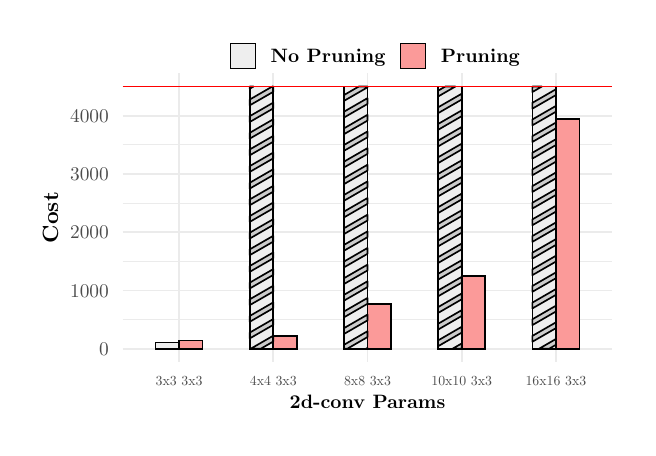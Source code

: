 % Created by tikzDevice version 0.12.4 on 2023-04-16 13:13:20
% !TEX encoding = UTF-8 Unicode
\begin{tikzpicture}[x=1pt,y=1pt]
\definecolor{fillColor}{RGB}{255,255,255}
\path[use as bounding box,fill=fillColor,fill opacity=0.00] (0,0) rectangle (216.81,144.54);
\begin{scope}
\path[clip] ( 34.27, 23.81) rectangle (211.31,128.01);
\definecolor{drawColor}{gray}{0.92}

\path[draw=drawColor,line width= 0.3pt,line join=round] ( 34.27, 39.07) --
	(211.31, 39.07);

\path[draw=drawColor,line width= 0.3pt,line join=round] ( 34.27, 60.12) --
	(211.31, 60.12);

\path[draw=drawColor,line width= 0.3pt,line join=round] ( 34.27, 81.17) --
	(211.31, 81.17);

\path[draw=drawColor,line width= 0.3pt,line join=round] ( 34.27,102.22) --
	(211.31,102.22);

\path[draw=drawColor,line width= 0.3pt,line join=round] ( 34.27,123.27) --
	(211.31,123.27);

\path[draw=drawColor,line width= 0.6pt,line join=round] ( 34.27, 28.54) --
	(211.31, 28.54);

\path[draw=drawColor,line width= 0.6pt,line join=round] ( 34.27, 49.59) --
	(211.31, 49.59);

\path[draw=drawColor,line width= 0.6pt,line join=round] ( 34.27, 70.64) --
	(211.31, 70.64);

\path[draw=drawColor,line width= 0.6pt,line join=round] ( 34.27, 91.69) --
	(211.31, 91.69);

\path[draw=drawColor,line width= 0.6pt,line join=round] ( 34.27,112.74) --
	(211.31,112.74);

\path[draw=drawColor,line width= 0.6pt,line join=round] ( 54.70, 23.81) --
	( 54.70,128.01);

\path[draw=drawColor,line width= 0.6pt,line join=round] ( 88.75, 23.81) --
	( 88.75,128.01);

\path[draw=drawColor,line width= 0.6pt,line join=round] (122.79, 23.81) --
	(122.79,128.01);

\path[draw=drawColor,line width= 0.6pt,line join=round] (156.84, 23.81) --
	(156.84,128.01);

\path[draw=drawColor,line width= 0.6pt,line join=round] (190.88, 23.81) --
	(190.88,128.01);
\definecolor{fillColor}{RGB}{238,238,238}

\path[fill=fillColor] ( 46.19, 28.54) rectangle ( 54.70, 30.75);
\definecolor{fillColor}{RGB}{251,154,153}

\path[fill=fillColor] ( 54.70, 28.54) rectangle ( 63.21, 31.55);
\definecolor{fillColor}{RGB}{238,238,238}

\path[fill=fillColor] ( 80.23, 28.54) rectangle ( 88.75,123.27);
\definecolor{fillColor}{RGB}{251,154,153}

\path[fill=fillColor] ( 88.75, 28.54) rectangle ( 97.26, 33.07);
\definecolor{fillColor}{RGB}{238,238,238}

\path[fill=fillColor] (114.28, 28.54) rectangle (122.79,123.27);
\definecolor{fillColor}{RGB}{251,154,153}

\path[fill=fillColor] (122.79, 28.54) rectangle (131.30, 44.73);
\definecolor{fillColor}{RGB}{238,238,238}

\path[fill=fillColor] (148.33, 28.54) rectangle (156.84,123.27);
\definecolor{fillColor}{RGB}{251,154,153}

\path[fill=fillColor] (156.84, 28.54) rectangle (165.35, 54.84);
\definecolor{fillColor}{RGB}{238,238,238}

\path[fill=fillColor] (182.37, 28.54) rectangle (190.88,123.27);
\definecolor{fillColor}{RGB}{251,154,153}

\path[fill=fillColor] (190.88, 28.54) rectangle (199.39,111.48);
\definecolor{drawColor}{RGB}{0,0,0}
\definecolor{fillColor}{gray}{0.80}

\path[draw=drawColor,line width= 0.6pt,line join=round,line cap=rect,fill=fillColor] ( 88.75, 33.24) --
	( 88.75, 31.13) --
	( 84.26, 28.54) --
	( 80.61, 28.54) --
	( 88.75, 33.24) --
	cycle;

\path[draw=drawColor,line width= 0.6pt,line join=round,line cap=rect,fill=fillColor] ( 88.75, 39.26) --
	( 88.75, 37.15) --
	( 80.23, 32.24) --
	( 80.23, 34.34) --
	( 88.75, 39.26) --
	cycle;

\path[draw=drawColor,line width= 0.6pt,line join=round,line cap=rect,fill=fillColor] ( 88.75, 45.27) --
	( 88.75, 43.17) --
	( 80.23, 38.25) --
	( 80.23, 40.36) --
	( 88.75, 45.27) --
	cycle;

\path[draw=drawColor,line width= 0.6pt,line join=round,line cap=rect,fill=fillColor] ( 88.75, 51.29) --
	( 88.75, 49.18) --
	( 80.23, 44.27) --
	( 80.23, 46.37) --
	( 88.75, 51.29) --
	cycle;

\path[draw=drawColor,line width= 0.6pt,line join=round,line cap=rect,fill=fillColor] ( 88.75, 57.30) --
	( 88.75, 55.20) --
	( 80.23, 50.28) --
	( 80.23, 52.39) --
	( 88.75, 57.30) --
	cycle;

\path[draw=drawColor,line width= 0.6pt,line join=round,line cap=rect,fill=fillColor] ( 88.75, 63.32) --
	( 88.75, 61.21) --
	( 80.23, 56.30) --
	( 80.23, 58.41) --
	( 88.75, 63.32) --
	cycle;

\path[draw=drawColor,line width= 0.6pt,line join=round,line cap=rect,fill=fillColor] ( 88.75, 69.34) --
	( 88.75, 67.23) --
	( 80.23, 62.32) --
	( 80.23, 64.42) --
	( 88.75, 69.34) --
	cycle;

\path[draw=drawColor,line width= 0.6pt,line join=round,line cap=rect,fill=fillColor] ( 88.75, 75.35) --
	( 88.75, 73.25) --
	( 80.23, 68.33) --
	( 80.23, 70.44) --
	( 88.75, 75.35) --
	cycle;

\path[draw=drawColor,line width= 0.6pt,line join=round,line cap=rect,fill=fillColor] ( 88.75, 81.37) --
	( 88.75, 79.26) --
	( 80.23, 74.35) --
	( 80.23, 76.45) --
	( 88.75, 81.37) --
	cycle;

\path[draw=drawColor,line width= 0.6pt,line join=round,line cap=rect,fill=fillColor] ( 88.75, 87.38) --
	( 88.75, 85.28) --
	( 80.23, 80.36) --
	( 80.23, 82.47) --
	( 88.75, 87.38) --
	cycle;

\path[draw=drawColor,line width= 0.6pt,line join=round,line cap=rect,fill=fillColor] ( 88.75, 93.40) --
	( 88.75, 91.29) --
	( 80.23, 86.38) --
	( 80.23, 88.48) --
	( 88.75, 93.40) --
	cycle;

\path[draw=drawColor,line width= 0.6pt,line join=round,line cap=rect,fill=fillColor] ( 88.75, 99.41) --
	( 88.75, 97.31) --
	( 80.23, 92.40) --
	( 80.23, 94.50) --
	( 88.75, 99.41) --
	cycle;

\path[draw=drawColor,line width= 0.6pt,line join=round,line cap=rect,fill=fillColor] ( 88.75,105.43) --
	( 88.75,103.33) --
	( 80.23, 98.41) --
	( 80.23,100.52) --
	( 88.75,105.43) --
	cycle;

\path[draw=drawColor,line width= 0.6pt,line join=round,line cap=rect,fill=fillColor] ( 88.75,111.45) --
	( 88.75,109.34) --
	( 80.23,104.43) --
	( 80.23,106.53) --
	( 88.75,111.45) --
	cycle;

\path[draw=drawColor,line width= 0.6pt,line join=round,line cap=rect,fill=fillColor] ( 88.75,117.46) --
	( 88.75,115.36) --
	( 80.23,110.44) --
	( 80.23,112.55) --
	( 88.75,117.46) --
	cycle;

\path[draw=drawColor,line width= 0.6pt,line join=round,line cap=rect,fill=fillColor] ( 88.38,123.27) --
	( 88.75,123.27) --
	( 88.75,121.37) --
	( 80.23,116.46) --
	( 80.23,118.56) --
	( 88.38,123.27) --
	cycle;

\path[draw=drawColor,line width= 0.6pt,line join=round,line cap=rect,fill=fillColor] ( 80.23,122.47) --
	( 80.23,123.27) --
	( 81.61,123.27) --
	( 80.23,122.47) --
	cycle;

\path[draw=drawColor,line width= 0.6pt,line join=round,line cap=rect,fill=fillColor] (122.79, 28.83) --
	(122.79, 28.54) --
	(122.29, 28.54) --
	(122.79, 28.83) --
	cycle;

\path[draw=drawColor,line width= 0.6pt,line join=round,line cap=rect,fill=fillColor] (122.79, 34.85) --
	(122.79, 32.74) --
	(115.52, 28.54) --
	(114.28, 28.54) --
	(114.28, 29.93) --
	(122.79, 34.85) --
	cycle;

\path[draw=drawColor,line width= 0.6pt,line join=round,line cap=rect,fill=fillColor] (122.79, 40.86) --
	(122.79, 38.76) --
	(114.28, 33.84) --
	(114.28, 35.95) --
	(122.79, 40.86) --
	cycle;

\path[draw=drawColor,line width= 0.6pt,line join=round,line cap=rect,fill=fillColor] (122.79, 46.88) --
	(122.79, 44.77) --
	(114.28, 39.86) --
	(114.28, 41.97) --
	(122.79, 46.88) --
	cycle;

\path[draw=drawColor,line width= 0.6pt,line join=round,line cap=rect,fill=fillColor] (122.79, 52.90) --
	(122.79, 50.79) --
	(114.28, 45.88) --
	(114.28, 47.98) --
	(122.79, 52.90) --
	cycle;

\path[draw=drawColor,line width= 0.6pt,line join=round,line cap=rect,fill=fillColor] (122.79, 58.91) --
	(122.79, 56.81) --
	(114.28, 51.89) --
	(114.28, 54.00) --
	(122.79, 58.91) --
	cycle;

\path[draw=drawColor,line width= 0.6pt,line join=round,line cap=rect,fill=fillColor] (122.79, 64.93) --
	(122.79, 62.82) --
	(114.28, 57.91) --
	(114.28, 60.01) --
	(122.79, 64.93) --
	cycle;

\path[draw=drawColor,line width= 0.6pt,line join=round,line cap=rect,fill=fillColor] (122.79, 70.94) --
	(122.79, 68.84) --
	(114.28, 63.92) --
	(114.28, 66.03) --
	(122.79, 70.94) --
	cycle;

\path[draw=drawColor,line width= 0.6pt,line join=round,line cap=rect,fill=fillColor] (122.79, 76.96) --
	(122.79, 74.85) --
	(114.28, 69.94) --
	(114.28, 72.05) --
	(122.79, 76.96) --
	cycle;

\path[draw=drawColor,line width= 0.6pt,line join=round,line cap=rect,fill=fillColor] (122.79, 82.98) --
	(122.79, 80.87) --
	(114.28, 75.96) --
	(114.28, 78.06) --
	(122.79, 82.98) --
	cycle;

\path[draw=drawColor,line width= 0.6pt,line join=round,line cap=rect,fill=fillColor] (122.79, 88.99) --
	(122.79, 86.89) --
	(114.28, 81.97) --
	(114.28, 84.08) --
	(122.79, 88.99) --
	cycle;

\path[draw=drawColor,line width= 0.6pt,line join=round,line cap=rect,fill=fillColor] (122.79, 95.01) --
	(122.79, 92.90) --
	(114.28, 87.99) --
	(114.28, 90.09) --
	(122.79, 95.01) --
	cycle;

\path[draw=drawColor,line width= 0.6pt,line join=round,line cap=rect,fill=fillColor] (122.79,101.02) --
	(122.79, 98.92) --
	(114.28, 94.00) --
	(114.28, 96.11) --
	(122.79,101.02) --
	cycle;

\path[draw=drawColor,line width= 0.6pt,line join=round,line cap=rect,fill=fillColor] (122.79,107.04) --
	(122.79,104.93) --
	(114.28,100.02) --
	(114.28,102.13) --
	(122.79,107.04) --
	cycle;

\path[draw=drawColor,line width= 0.6pt,line join=round,line cap=rect,fill=fillColor] (122.79,113.06) --
	(122.79,110.95) --
	(114.28,106.04) --
	(114.28,108.14) --
	(122.79,113.06) --
	cycle;

\path[draw=drawColor,line width= 0.6pt,line join=round,line cap=rect,fill=fillColor] (122.79,119.07) --
	(122.79,116.97) --
	(114.28,112.05) --
	(114.28,114.16) --
	(122.79,119.07) --
	cycle;

\path[draw=drawColor,line width= 0.6pt,line join=round,line cap=rect,fill=fillColor] (119.64,123.27) --
	(122.79,123.27) --
	(122.79,122.98) --
	(114.28,118.07) --
	(114.28,120.17) --
	(119.64,123.27) --
	cycle;

\path[draw=drawColor,line width= 0.6pt,line join=round,line cap=rect,fill=fillColor] (156.84, 30.44) --
	(156.84, 28.54) --
	(153.55, 28.54) --
	(156.84, 30.44) --
	cycle;

\path[draw=drawColor,line width= 0.6pt,line join=round,line cap=rect,fill=fillColor] (156.84, 36.46) --
	(156.84, 34.35) --
	(148.33, 29.44) --
	(148.33, 31.54) --
	(156.84, 36.46) --
	cycle;

\path[draw=drawColor,line width= 0.6pt,line join=round,line cap=rect,fill=fillColor] (156.84, 42.47) --
	(156.84, 40.37) --
	(148.33, 35.45) --
	(148.33, 37.56) --
	(156.84, 42.47) --
	cycle;

\path[draw=drawColor,line width= 0.6pt,line join=round,line cap=rect,fill=fillColor] (156.84, 48.49) --
	(156.84, 46.38) --
	(148.33, 41.47) --
	(148.33, 43.57) --
	(156.84, 48.49) --
	cycle;

\path[draw=drawColor,line width= 0.6pt,line join=round,line cap=rect,fill=fillColor] (156.84, 54.50) --
	(156.84, 52.40) --
	(148.33, 47.48) --
	(148.33, 49.59) --
	(156.84, 54.50) --
	cycle;

\path[draw=drawColor,line width= 0.6pt,line join=round,line cap=rect,fill=fillColor] (156.84, 60.52) --
	(156.84, 58.41) --
	(148.33, 53.50) --
	(148.33, 55.61) --
	(156.84, 60.52) --
	cycle;

\path[draw=drawColor,line width= 0.6pt,line join=round,line cap=rect,fill=fillColor] (156.84, 66.54) --
	(156.84, 64.43) --
	(148.33, 59.52) --
	(148.33, 61.62) --
	(156.84, 66.54) --
	cycle;

\path[draw=drawColor,line width= 0.6pt,line join=round,line cap=rect,fill=fillColor] (156.84, 72.55) --
	(156.84, 70.45) --
	(148.33, 65.53) --
	(148.33, 67.64) --
	(156.84, 72.55) --
	cycle;

\path[draw=drawColor,line width= 0.6pt,line join=round,line cap=rect,fill=fillColor] (156.84, 78.57) --
	(156.84, 76.46) --
	(148.33, 71.55) --
	(148.33, 73.65) --
	(156.84, 78.57) --
	cycle;

\path[draw=drawColor,line width= 0.6pt,line join=round,line cap=rect,fill=fillColor] (156.84, 84.58) --
	(156.84, 82.48) --
	(148.33, 77.56) --
	(148.33, 79.67) --
	(156.84, 84.58) --
	cycle;

\path[draw=drawColor,line width= 0.6pt,line join=round,line cap=rect,fill=fillColor] (156.84, 90.60) --
	(156.84, 88.49) --
	(148.33, 83.58) --
	(148.33, 85.69) --
	(156.84, 90.60) --
	cycle;

\path[draw=drawColor,line width= 0.6pt,line join=round,line cap=rect,fill=fillColor] (156.84, 96.62) --
	(156.84, 94.51) --
	(148.33, 89.60) --
	(148.33, 91.70) --
	(156.84, 96.62) --
	cycle;

\path[draw=drawColor,line width= 0.6pt,line join=round,line cap=rect,fill=fillColor] (156.84,102.63) --
	(156.84,100.53) --
	(148.33, 95.61) --
	(148.33, 97.72) --
	(156.84,102.63) --
	cycle;

\path[draw=drawColor,line width= 0.6pt,line join=round,line cap=rect,fill=fillColor] (156.84,108.65) --
	(156.84,106.54) --
	(148.33,101.63) --
	(148.33,103.73) --
	(156.84,108.65) --
	cycle;

\path[draw=drawColor,line width= 0.6pt,line join=round,line cap=rect,fill=fillColor] (156.84,114.66) --
	(156.84,112.56) --
	(148.33,107.64) --
	(148.33,109.75) --
	(156.84,114.66) --
	cycle;

\path[draw=drawColor,line width= 0.6pt,line join=round,line cap=rect,fill=fillColor] (156.84,120.68) --
	(156.84,118.57) --
	(148.33,113.66) --
	(148.33,115.77) --
	(156.84,120.68) --
	cycle;

\path[draw=drawColor,line width= 0.6pt,line join=round,line cap=rect,fill=fillColor] (150.90,123.27) --
	(154.55,123.27) --
	(148.33,119.68) --
	(148.33,121.78) --
	(150.90,123.27) --
	cycle;

\path[draw=drawColor,line width= 0.6pt,line join=round,line cap=rect,fill=fillColor] (190.88, 32.05) --
	(190.88, 29.94) --
	(188.46, 28.54) --
	(184.81, 28.54) --
	(190.88, 32.05) --
	cycle;

\path[draw=drawColor,line width= 0.6pt,line join=round,line cap=rect,fill=fillColor] (190.88, 38.06) --
	(190.88, 35.96) --
	(182.37, 31.05) --
	(182.37, 33.15) --
	(190.88, 38.06) --
	cycle;

\path[draw=drawColor,line width= 0.6pt,line join=round,line cap=rect,fill=fillColor] (190.88, 44.08) --
	(190.88, 41.98) --
	(182.37, 37.06) --
	(182.37, 39.17) --
	(190.88, 44.08) --
	cycle;

\path[draw=drawColor,line width= 0.6pt,line join=round,line cap=rect,fill=fillColor] (190.88, 50.10) --
	(190.88, 47.99) --
	(182.37, 43.08) --
	(182.37, 45.18) --
	(190.88, 50.10) --
	cycle;

\path[draw=drawColor,line width= 0.6pt,line join=round,line cap=rect,fill=fillColor] (190.88, 56.11) --
	(190.88, 54.01) --
	(182.37, 49.09) --
	(182.37, 51.20) --
	(190.88, 56.11) --
	cycle;

\path[draw=drawColor,line width= 0.6pt,line join=round,line cap=rect,fill=fillColor] (190.88, 62.13) --
	(190.88, 60.02) --
	(182.37, 55.11) --
	(182.37, 57.21) --
	(190.88, 62.13) --
	cycle;

\path[draw=drawColor,line width= 0.6pt,line join=round,line cap=rect,fill=fillColor] (190.88, 68.14) --
	(190.88, 66.04) --
	(182.37, 61.12) --
	(182.37, 63.23) --
	(190.88, 68.14) --
	cycle;

\path[draw=drawColor,line width= 0.6pt,line join=round,line cap=rect,fill=fillColor] (190.88, 74.16) --
	(190.88, 72.05) --
	(182.37, 67.14) --
	(182.37, 69.25) --
	(190.88, 74.16) --
	cycle;

\path[draw=drawColor,line width= 0.6pt,line join=round,line cap=rect,fill=fillColor] (190.88, 80.18) --
	(190.88, 78.07) --
	(182.37, 73.16) --
	(182.37, 75.26) --
	(190.88, 80.18) --
	cycle;

\path[draw=drawColor,line width= 0.6pt,line join=round,line cap=rect,fill=fillColor] (190.88, 86.19) --
	(190.88, 84.09) --
	(182.37, 79.17) --
	(182.37, 81.28) --
	(190.88, 86.19) --
	cycle;

\path[draw=drawColor,line width= 0.6pt,line join=round,line cap=rect,fill=fillColor] (190.88, 92.21) --
	(190.88, 90.10) --
	(182.37, 85.19) --
	(182.37, 87.29) --
	(190.88, 92.21) --
	cycle;

\path[draw=drawColor,line width= 0.6pt,line join=round,line cap=rect,fill=fillColor] (190.88, 98.22) --
	(190.88, 96.12) --
	(182.37, 91.20) --
	(182.37, 93.31) --
	(190.88, 98.22) --
	cycle;

\path[draw=drawColor,line width= 0.6pt,line join=round,line cap=rect,fill=fillColor] (190.88,104.24) --
	(190.88,102.13) --
	(182.37, 97.22) --
	(182.37, 99.33) --
	(190.88,104.24) --
	cycle;

\path[draw=drawColor,line width= 0.6pt,line join=round,line cap=rect,fill=fillColor] (190.88,110.26) --
	(190.88,108.15) --
	(182.37,103.24) --
	(182.37,105.34) --
	(190.88,110.26) --
	cycle;

\path[draw=drawColor,line width= 0.6pt,line join=round,line cap=rect,fill=fillColor] (190.88,116.27) --
	(190.88,114.17) --
	(182.37,109.25) --
	(182.37,111.36) --
	(190.88,116.27) --
	cycle;

\path[draw=drawColor,line width= 0.6pt,line join=round,line cap=rect,fill=fillColor] (190.88,122.29) --
	(190.88,120.18) --
	(182.37,115.27) --
	(182.37,117.37) --
	(190.88,122.29) --
	cycle;

\path[draw=drawColor,line width= 0.6pt,line join=round,line cap=rect,fill=fillColor] (182.37,121.28) --
	(182.37,123.27) --
	(185.81,123.27) --
	(182.37,121.28) --
	cycle;

\path[draw=drawColor,line width= 0.6pt,line cap=rect] ( 46.19, 28.54) rectangle ( 54.70, 30.75);

\path[draw=drawColor,line width= 0.6pt,line cap=rect] ( 54.70, 28.54) rectangle ( 63.21, 31.55);

\path[draw=drawColor,line width= 0.6pt,line cap=rect] ( 80.23, 28.54) rectangle ( 88.75,123.27);

\path[draw=drawColor,line width= 0.6pt,line cap=rect] ( 88.75, 28.54) rectangle ( 97.26, 33.07);

\path[draw=drawColor,line width= 0.6pt,line cap=rect] (114.28, 28.54) rectangle (122.79,123.27);

\path[draw=drawColor,line width= 0.6pt,line cap=rect] (122.79, 28.54) rectangle (131.30, 44.73);

\path[draw=drawColor,line width= 0.6pt,line cap=rect] (148.33, 28.54) rectangle (156.84,123.27);

\path[draw=drawColor,line width= 0.6pt,line cap=rect] (156.84, 28.54) rectangle (165.35, 54.84);

\path[draw=drawColor,line width= 0.6pt,line cap=rect] (182.37, 28.54) rectangle (190.88,123.27);

\path[draw=drawColor,line width= 0.6pt,line cap=rect] (190.88, 28.54) rectangle (199.39,111.48);
\definecolor{drawColor}{RGB}{255,0,0}

\path[draw=drawColor,line width= 0.6pt,line join=round] ( 34.27,123.27) -- (211.31,123.27);
\end{scope}
\begin{scope}
\path[clip] (  0.00,  0.00) rectangle (216.81,144.54);
\definecolor{drawColor}{gray}{0.30}

\node[text=drawColor,anchor=base east,inner sep=0pt, outer sep=0pt, scale=  0.70] at ( 29.32, 26.13) {0};

\node[text=drawColor,anchor=base east,inner sep=0pt, outer sep=0pt, scale=  0.70] at ( 29.32, 47.18) {1000};

\node[text=drawColor,anchor=base east,inner sep=0pt, outer sep=0pt, scale=  0.70] at ( 29.32, 68.23) {2000};

\node[text=drawColor,anchor=base east,inner sep=0pt, outer sep=0pt, scale=  0.70] at ( 29.32, 89.28) {3000};

\node[text=drawColor,anchor=base east,inner sep=0pt, outer sep=0pt, scale=  0.70] at ( 29.32,110.33) {4000};
\end{scope}
\begin{scope}
\path[clip] (  0.00,  0.00) rectangle (216.81,144.54);
\definecolor{drawColor}{gray}{0.30}

\node[text=drawColor,anchor=base,inner sep=0pt, outer sep=0pt, scale=  0.50] at ( 54.70, 15.41) {3x3 3x3};

\node[text=drawColor,anchor=base,inner sep=0pt, outer sep=0pt, scale=  0.50] at ( 88.75, 15.41) {4x4 3x3};

\node[text=drawColor,anchor=base,inner sep=0pt, outer sep=0pt, scale=  0.50] at (122.79, 15.41) {8x8 3x3};

\node[text=drawColor,anchor=base,inner sep=0pt, outer sep=0pt, scale=  0.50] at (156.84, 15.41) {10x10 3x3};

\node[text=drawColor,anchor=base,inner sep=0pt, outer sep=0pt, scale=  0.50] at (190.88, 15.41) {16x16 3x3};
\end{scope}
\begin{scope}
\path[clip] (  0.00,  0.00) rectangle (216.81,144.54);
\definecolor{drawColor}{RGB}{0,0,0}

\node[text=drawColor,anchor=base,inner sep=0pt, outer sep=0pt, scale=  0.70] at (122.79,  6.86) {\bfseries 2d-conv Params};
\end{scope}
\begin{scope}
\path[clip] (  0.00,  0.00) rectangle (216.81,144.54);
\definecolor{drawColor}{RGB}{0,0,0}

\node[text=drawColor,rotate= 90.00,anchor=base,inner sep=0pt, outer sep=0pt, scale=  0.80] at ( 11.02, 75.91) {\bfseries Cost};
\end{scope}
\begin{scope}
\path[clip] (  0.00,  0.00) rectangle (216.81,144.54);
\definecolor{fillColor}{RGB}{238,238,238}

\path[fill=fillColor] ( 73.27,130.01) rectangle ( 82.30,139.04);
\definecolor{drawColor}{RGB}{0,0,0}

\path[draw=drawColor,line width= 0.2pt,line cap=rect] ( 73.27,130.01) rectangle ( 82.30,139.04);
\end{scope}
\begin{scope}
\path[clip] (  0.00,  0.00) rectangle (216.81,144.54);
\definecolor{fillColor}{RGB}{251,154,153}

\path[fill=fillColor] (134.79,130.01) rectangle (143.83,139.04);
\definecolor{drawColor}{RGB}{0,0,0}

\path[draw=drawColor,line width= 0.2pt,line cap=rect] (134.79,130.01) rectangle (143.83,139.04);
\end{scope}
\begin{scope}
\path[clip] (  0.00,  0.00) rectangle (216.81,144.54);
\definecolor{drawColor}{RGB}{0,0,0}

\node[text=drawColor,anchor=base west,inner sep=0pt, outer sep=0pt, scale=  0.70] at ( 87.80,132.11) {\bfseries No Pruning};
\end{scope}
\begin{scope}
\path[clip] (  0.00,  0.00) rectangle (216.81,144.54);
\definecolor{drawColor}{RGB}{0,0,0}

\node[text=drawColor,anchor=base west,inner sep=0pt, outer sep=0pt, scale=  0.70] at (149.33,132.11) {\bfseries Pruning};
\end{scope}
\end{tikzpicture}
